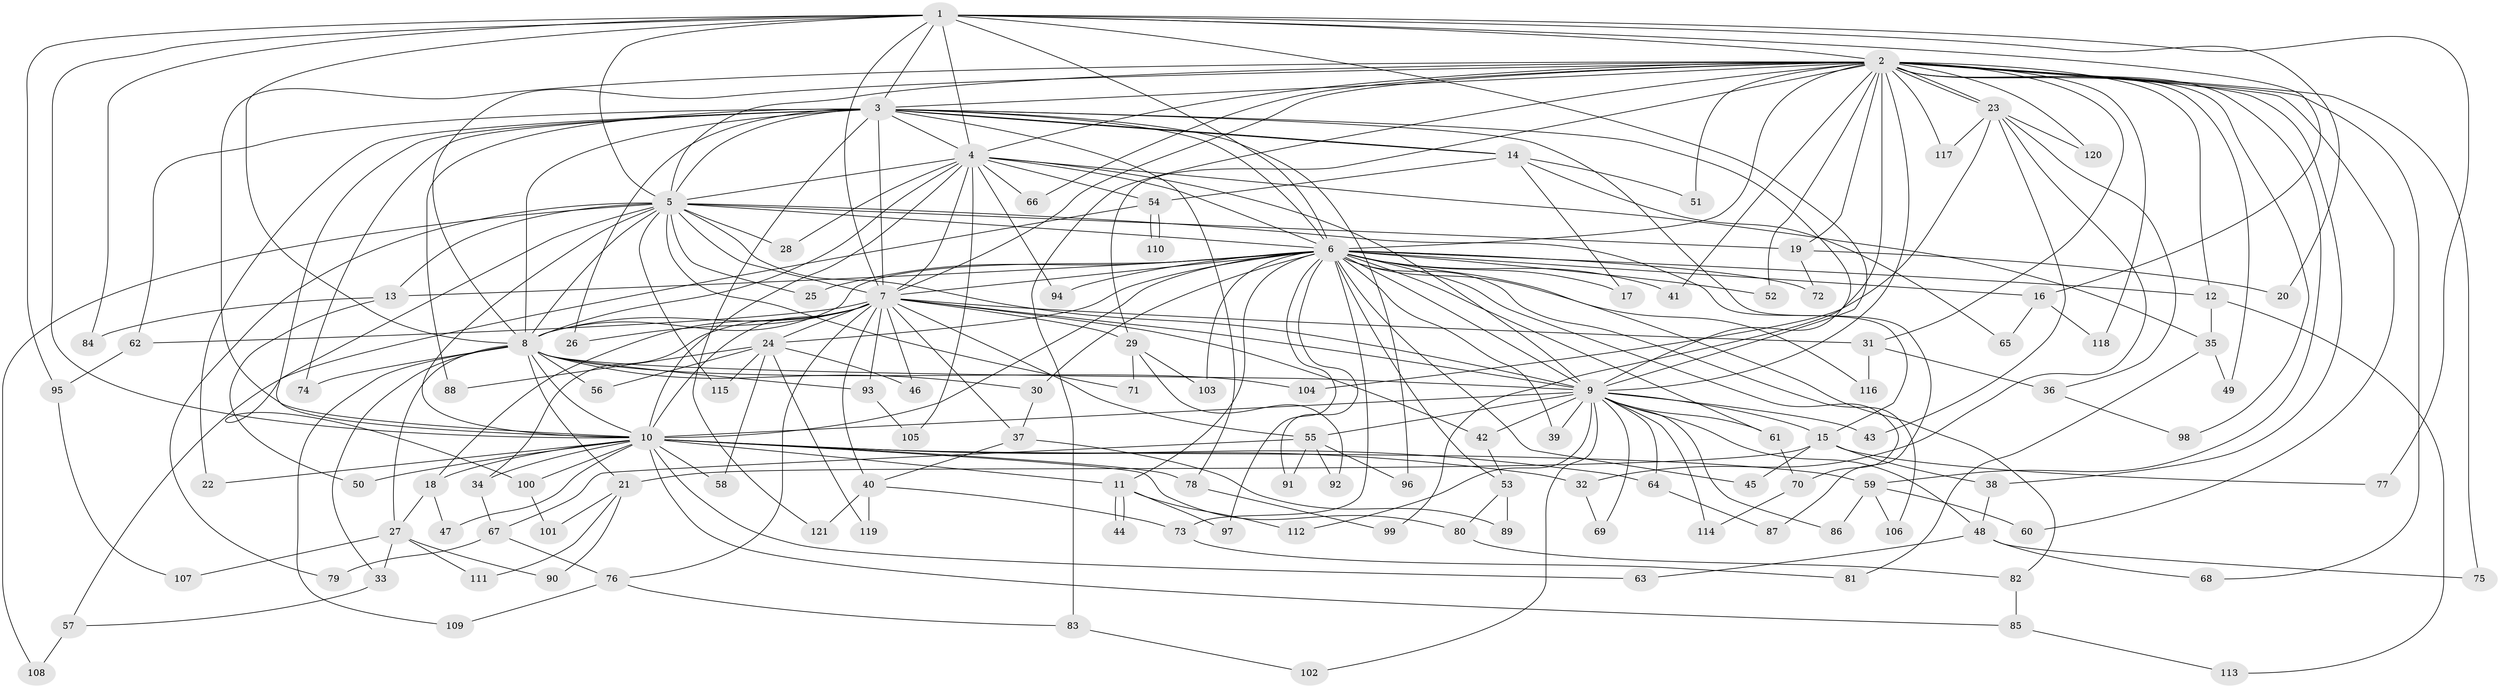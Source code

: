 // coarse degree distribution, {20: 0.010869565217391304, 28: 0.010869565217391304, 27: 0.010869565217391304, 24: 0.010869565217391304, 30: 0.010869565217391304, 19: 0.010869565217391304, 21: 0.010869565217391304, 6: 0.043478260869565216, 4: 0.10869565217391304, 9: 0.021739130434782608, 2: 0.5108695652173914, 8: 0.010869565217391304, 7: 0.010869565217391304, 5: 0.05434782608695652, 3: 0.16304347826086957}
// Generated by graph-tools (version 1.1) at 2025/51/02/27/25 19:51:41]
// undirected, 121 vertices, 267 edges
graph export_dot {
graph [start="1"]
  node [color=gray90,style=filled];
  1;
  2;
  3;
  4;
  5;
  6;
  7;
  8;
  9;
  10;
  11;
  12;
  13;
  14;
  15;
  16;
  17;
  18;
  19;
  20;
  21;
  22;
  23;
  24;
  25;
  26;
  27;
  28;
  29;
  30;
  31;
  32;
  33;
  34;
  35;
  36;
  37;
  38;
  39;
  40;
  41;
  42;
  43;
  44;
  45;
  46;
  47;
  48;
  49;
  50;
  51;
  52;
  53;
  54;
  55;
  56;
  57;
  58;
  59;
  60;
  61;
  62;
  63;
  64;
  65;
  66;
  67;
  68;
  69;
  70;
  71;
  72;
  73;
  74;
  75;
  76;
  77;
  78;
  79;
  80;
  81;
  82;
  83;
  84;
  85;
  86;
  87;
  88;
  89;
  90;
  91;
  92;
  93;
  94;
  95;
  96;
  97;
  98;
  99;
  100;
  101;
  102;
  103;
  104;
  105;
  106;
  107;
  108;
  109;
  110;
  111;
  112;
  113;
  114;
  115;
  116;
  117;
  118;
  119;
  120;
  121;
  1 -- 2;
  1 -- 3;
  1 -- 4;
  1 -- 5;
  1 -- 6;
  1 -- 7;
  1 -- 8;
  1 -- 9;
  1 -- 10;
  1 -- 16;
  1 -- 20;
  1 -- 77;
  1 -- 84;
  1 -- 95;
  2 -- 3;
  2 -- 4;
  2 -- 5;
  2 -- 6;
  2 -- 7;
  2 -- 8;
  2 -- 9;
  2 -- 10;
  2 -- 12;
  2 -- 19;
  2 -- 23;
  2 -- 23;
  2 -- 29;
  2 -- 31;
  2 -- 38;
  2 -- 41;
  2 -- 49;
  2 -- 51;
  2 -- 52;
  2 -- 59;
  2 -- 60;
  2 -- 66;
  2 -- 68;
  2 -- 75;
  2 -- 83;
  2 -- 98;
  2 -- 99;
  2 -- 117;
  2 -- 118;
  2 -- 120;
  3 -- 4;
  3 -- 5;
  3 -- 6;
  3 -- 7;
  3 -- 8;
  3 -- 9;
  3 -- 10;
  3 -- 14;
  3 -- 14;
  3 -- 22;
  3 -- 26;
  3 -- 62;
  3 -- 74;
  3 -- 78;
  3 -- 87;
  3 -- 88;
  3 -- 96;
  3 -- 121;
  4 -- 5;
  4 -- 6;
  4 -- 7;
  4 -- 8;
  4 -- 9;
  4 -- 10;
  4 -- 28;
  4 -- 35;
  4 -- 54;
  4 -- 66;
  4 -- 94;
  4 -- 105;
  5 -- 6;
  5 -- 7;
  5 -- 8;
  5 -- 9;
  5 -- 10;
  5 -- 13;
  5 -- 15;
  5 -- 19;
  5 -- 25;
  5 -- 28;
  5 -- 71;
  5 -- 79;
  5 -- 100;
  5 -- 108;
  5 -- 115;
  6 -- 7;
  6 -- 8;
  6 -- 9;
  6 -- 10;
  6 -- 11;
  6 -- 12;
  6 -- 13;
  6 -- 16;
  6 -- 17;
  6 -- 24;
  6 -- 25;
  6 -- 30;
  6 -- 39;
  6 -- 41;
  6 -- 45;
  6 -- 52;
  6 -- 53;
  6 -- 61;
  6 -- 70;
  6 -- 72;
  6 -- 73;
  6 -- 82;
  6 -- 91;
  6 -- 94;
  6 -- 97;
  6 -- 103;
  6 -- 106;
  6 -- 116;
  7 -- 8;
  7 -- 9;
  7 -- 10;
  7 -- 18;
  7 -- 24;
  7 -- 26;
  7 -- 29;
  7 -- 31;
  7 -- 34;
  7 -- 37;
  7 -- 40;
  7 -- 42;
  7 -- 46;
  7 -- 55;
  7 -- 62;
  7 -- 76;
  7 -- 93;
  8 -- 9;
  8 -- 10;
  8 -- 21;
  8 -- 27;
  8 -- 30;
  8 -- 33;
  8 -- 56;
  8 -- 74;
  8 -- 93;
  8 -- 104;
  8 -- 109;
  9 -- 10;
  9 -- 15;
  9 -- 39;
  9 -- 42;
  9 -- 43;
  9 -- 48;
  9 -- 55;
  9 -- 61;
  9 -- 64;
  9 -- 69;
  9 -- 86;
  9 -- 102;
  9 -- 112;
  9 -- 114;
  10 -- 11;
  10 -- 18;
  10 -- 22;
  10 -- 32;
  10 -- 34;
  10 -- 47;
  10 -- 50;
  10 -- 58;
  10 -- 59;
  10 -- 63;
  10 -- 64;
  10 -- 78;
  10 -- 80;
  10 -- 85;
  10 -- 100;
  11 -- 44;
  11 -- 44;
  11 -- 97;
  11 -- 112;
  12 -- 35;
  12 -- 113;
  13 -- 50;
  13 -- 84;
  14 -- 17;
  14 -- 51;
  14 -- 54;
  14 -- 65;
  15 -- 21;
  15 -- 38;
  15 -- 45;
  15 -- 77;
  16 -- 65;
  16 -- 118;
  18 -- 27;
  18 -- 47;
  19 -- 20;
  19 -- 72;
  21 -- 90;
  21 -- 101;
  21 -- 111;
  23 -- 32;
  23 -- 36;
  23 -- 43;
  23 -- 104;
  23 -- 117;
  23 -- 120;
  24 -- 46;
  24 -- 56;
  24 -- 58;
  24 -- 88;
  24 -- 115;
  24 -- 119;
  27 -- 33;
  27 -- 90;
  27 -- 107;
  27 -- 111;
  29 -- 71;
  29 -- 92;
  29 -- 103;
  30 -- 37;
  31 -- 36;
  31 -- 116;
  32 -- 69;
  33 -- 57;
  34 -- 67;
  35 -- 49;
  35 -- 81;
  36 -- 98;
  37 -- 40;
  37 -- 89;
  38 -- 48;
  40 -- 73;
  40 -- 119;
  40 -- 121;
  42 -- 53;
  48 -- 63;
  48 -- 68;
  48 -- 75;
  53 -- 80;
  53 -- 89;
  54 -- 57;
  54 -- 110;
  54 -- 110;
  55 -- 67;
  55 -- 91;
  55 -- 92;
  55 -- 96;
  57 -- 108;
  59 -- 60;
  59 -- 86;
  59 -- 106;
  61 -- 70;
  62 -- 95;
  64 -- 87;
  67 -- 76;
  67 -- 79;
  70 -- 114;
  73 -- 81;
  76 -- 83;
  76 -- 109;
  78 -- 99;
  80 -- 82;
  82 -- 85;
  83 -- 102;
  85 -- 113;
  93 -- 105;
  95 -- 107;
  100 -- 101;
}
